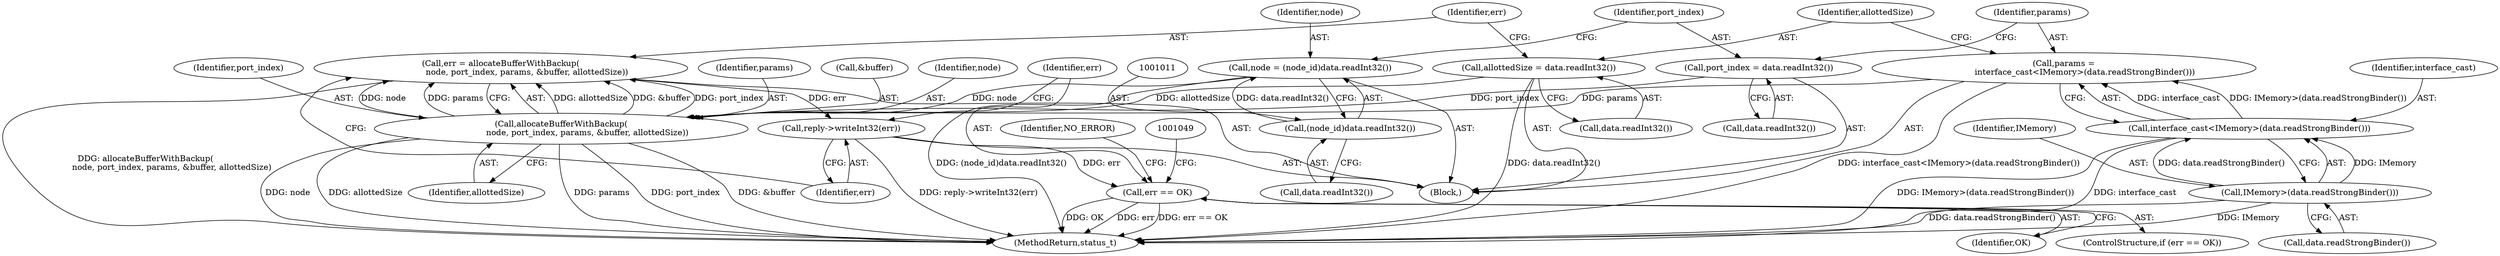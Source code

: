 digraph "0_Android_8d87321b704cb3f88e8cae668937d001fd63d5e3@API" {
"1001031" [label="(Call,err = allocateBufferWithBackup(\n                    node, port_index, params, &buffer, allottedSize))"];
"1001033" [label="(Call,allocateBufferWithBackup(\n                    node, port_index, params, &buffer, allottedSize))"];
"1001008" [label="(Call,node = (node_id)data.readInt32())"];
"1001010" [label="(Call,(node_id)data.readInt32())"];
"1001014" [label="(Call,port_index = data.readInt32())"];
"1001018" [label="(Call,params =\n                interface_cast<IMemory>(data.readStrongBinder()))"];
"1001020" [label="(Call,interface_cast<IMemory>(data.readStrongBinder()))"];
"1001022" [label="(Call,IMemory>(data.readStrongBinder()))"];
"1001026" [label="(Call,allottedSize = data.readInt32())"];
"1001040" [label="(Call,reply->writeInt32(err))"];
"1001043" [label="(Call,err == OK)"];
"1001207" [label="(MethodReturn,status_t)"];
"1001014" [label="(Call,port_index = data.readInt32())"];
"1001027" [label="(Identifier,allottedSize)"];
"1001002" [label="(Block,)"];
"1001015" [label="(Identifier,port_index)"];
"1001021" [label="(Identifier,interface_cast)"];
"1001041" [label="(Identifier,err)"];
"1001039" [label="(Identifier,allottedSize)"];
"1001024" [label="(Call,data.readStrongBinder())"];
"1001042" [label="(ControlStructure,if (err == OK))"];
"1001033" [label="(Call,allocateBufferWithBackup(\n                    node, port_index, params, &buffer, allottedSize))"];
"1001044" [label="(Identifier,err)"];
"1001010" [label="(Call,(node_id)data.readInt32())"];
"1001018" [label="(Call,params =\n                interface_cast<IMemory>(data.readStrongBinder()))"];
"1001036" [label="(Identifier,params)"];
"1001040" [label="(Call,reply->writeInt32(err))"];
"1001037" [label="(Call,&buffer)"];
"1001045" [label="(Identifier,OK)"];
"1001016" [label="(Call,data.readInt32())"];
"1001034" [label="(Identifier,node)"];
"1001023" [label="(Identifier,IMemory)"];
"1001028" [label="(Call,data.readInt32())"];
"1001008" [label="(Call,node = (node_id)data.readInt32())"];
"1001032" [label="(Identifier,err)"];
"1001019" [label="(Identifier,params)"];
"1001012" [label="(Call,data.readInt32())"];
"1001020" [label="(Call,interface_cast<IMemory>(data.readStrongBinder()))"];
"1001043" [label="(Call,err == OK)"];
"1001009" [label="(Identifier,node)"];
"1001031" [label="(Call,err = allocateBufferWithBackup(\n                    node, port_index, params, &buffer, allottedSize))"];
"1001035" [label="(Identifier,port_index)"];
"1001052" [label="(Identifier,NO_ERROR)"];
"1001026" [label="(Call,allottedSize = data.readInt32())"];
"1001022" [label="(Call,IMemory>(data.readStrongBinder()))"];
"1001031" -> "1001002"  [label="AST: "];
"1001031" -> "1001033"  [label="CFG: "];
"1001032" -> "1001031"  [label="AST: "];
"1001033" -> "1001031"  [label="AST: "];
"1001041" -> "1001031"  [label="CFG: "];
"1001031" -> "1001207"  [label="DDG: allocateBufferWithBackup(\n                    node, port_index, params, &buffer, allottedSize)"];
"1001033" -> "1001031"  [label="DDG: allottedSize"];
"1001033" -> "1001031"  [label="DDG: &buffer"];
"1001033" -> "1001031"  [label="DDG: port_index"];
"1001033" -> "1001031"  [label="DDG: node"];
"1001033" -> "1001031"  [label="DDG: params"];
"1001031" -> "1001040"  [label="DDG: err"];
"1001033" -> "1001039"  [label="CFG: "];
"1001034" -> "1001033"  [label="AST: "];
"1001035" -> "1001033"  [label="AST: "];
"1001036" -> "1001033"  [label="AST: "];
"1001037" -> "1001033"  [label="AST: "];
"1001039" -> "1001033"  [label="AST: "];
"1001033" -> "1001207"  [label="DDG: params"];
"1001033" -> "1001207"  [label="DDG: port_index"];
"1001033" -> "1001207"  [label="DDG: &buffer"];
"1001033" -> "1001207"  [label="DDG: node"];
"1001033" -> "1001207"  [label="DDG: allottedSize"];
"1001008" -> "1001033"  [label="DDG: node"];
"1001014" -> "1001033"  [label="DDG: port_index"];
"1001018" -> "1001033"  [label="DDG: params"];
"1001026" -> "1001033"  [label="DDG: allottedSize"];
"1001008" -> "1001002"  [label="AST: "];
"1001008" -> "1001010"  [label="CFG: "];
"1001009" -> "1001008"  [label="AST: "];
"1001010" -> "1001008"  [label="AST: "];
"1001015" -> "1001008"  [label="CFG: "];
"1001008" -> "1001207"  [label="DDG: (node_id)data.readInt32()"];
"1001010" -> "1001008"  [label="DDG: data.readInt32()"];
"1001010" -> "1001012"  [label="CFG: "];
"1001011" -> "1001010"  [label="AST: "];
"1001012" -> "1001010"  [label="AST: "];
"1001014" -> "1001002"  [label="AST: "];
"1001014" -> "1001016"  [label="CFG: "];
"1001015" -> "1001014"  [label="AST: "];
"1001016" -> "1001014"  [label="AST: "];
"1001019" -> "1001014"  [label="CFG: "];
"1001018" -> "1001002"  [label="AST: "];
"1001018" -> "1001020"  [label="CFG: "];
"1001019" -> "1001018"  [label="AST: "];
"1001020" -> "1001018"  [label="AST: "];
"1001027" -> "1001018"  [label="CFG: "];
"1001018" -> "1001207"  [label="DDG: interface_cast<IMemory>(data.readStrongBinder())"];
"1001020" -> "1001018"  [label="DDG: interface_cast"];
"1001020" -> "1001018"  [label="DDG: IMemory>(data.readStrongBinder())"];
"1001020" -> "1001022"  [label="CFG: "];
"1001021" -> "1001020"  [label="AST: "];
"1001022" -> "1001020"  [label="AST: "];
"1001020" -> "1001207"  [label="DDG: interface_cast"];
"1001020" -> "1001207"  [label="DDG: IMemory>(data.readStrongBinder())"];
"1001022" -> "1001020"  [label="DDG: IMemory"];
"1001022" -> "1001020"  [label="DDG: data.readStrongBinder()"];
"1001022" -> "1001024"  [label="CFG: "];
"1001023" -> "1001022"  [label="AST: "];
"1001024" -> "1001022"  [label="AST: "];
"1001022" -> "1001207"  [label="DDG: data.readStrongBinder()"];
"1001022" -> "1001207"  [label="DDG: IMemory"];
"1001026" -> "1001002"  [label="AST: "];
"1001026" -> "1001028"  [label="CFG: "];
"1001027" -> "1001026"  [label="AST: "];
"1001028" -> "1001026"  [label="AST: "];
"1001032" -> "1001026"  [label="CFG: "];
"1001026" -> "1001207"  [label="DDG: data.readInt32()"];
"1001040" -> "1001002"  [label="AST: "];
"1001040" -> "1001041"  [label="CFG: "];
"1001041" -> "1001040"  [label="AST: "];
"1001044" -> "1001040"  [label="CFG: "];
"1001040" -> "1001207"  [label="DDG: reply->writeInt32(err)"];
"1001040" -> "1001043"  [label="DDG: err"];
"1001043" -> "1001042"  [label="AST: "];
"1001043" -> "1001045"  [label="CFG: "];
"1001044" -> "1001043"  [label="AST: "];
"1001045" -> "1001043"  [label="AST: "];
"1001049" -> "1001043"  [label="CFG: "];
"1001052" -> "1001043"  [label="CFG: "];
"1001043" -> "1001207"  [label="DDG: OK"];
"1001043" -> "1001207"  [label="DDG: err"];
"1001043" -> "1001207"  [label="DDG: err == OK"];
}
